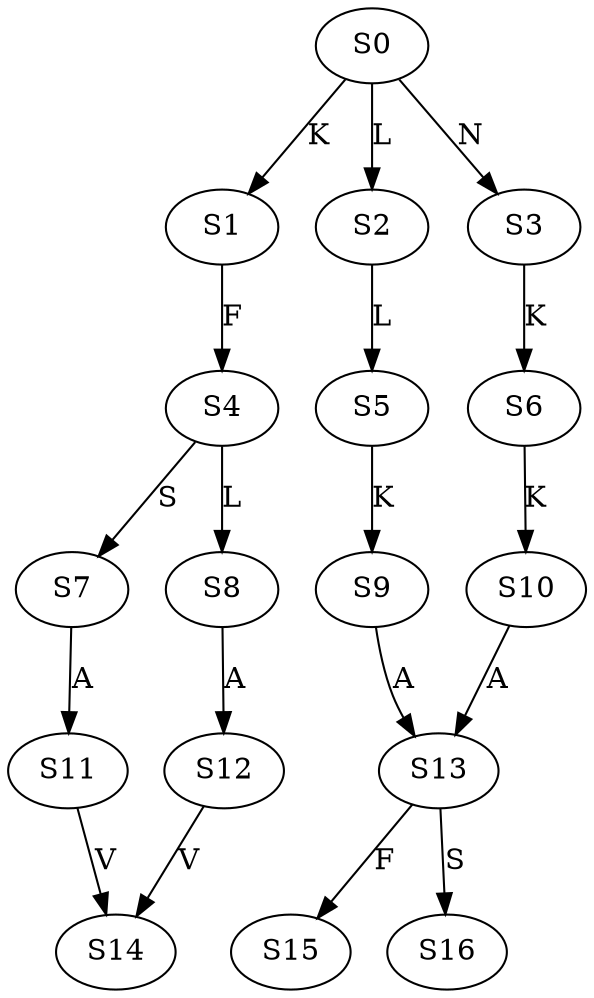 strict digraph  {
	S0 -> S1 [ label = K ];
	S0 -> S2 [ label = L ];
	S0 -> S3 [ label = N ];
	S1 -> S4 [ label = F ];
	S2 -> S5 [ label = L ];
	S3 -> S6 [ label = K ];
	S4 -> S7 [ label = S ];
	S4 -> S8 [ label = L ];
	S5 -> S9 [ label = K ];
	S6 -> S10 [ label = K ];
	S7 -> S11 [ label = A ];
	S8 -> S12 [ label = A ];
	S9 -> S13 [ label = A ];
	S10 -> S13 [ label = A ];
	S11 -> S14 [ label = V ];
	S12 -> S14 [ label = V ];
	S13 -> S15 [ label = F ];
	S13 -> S16 [ label = S ];
}
